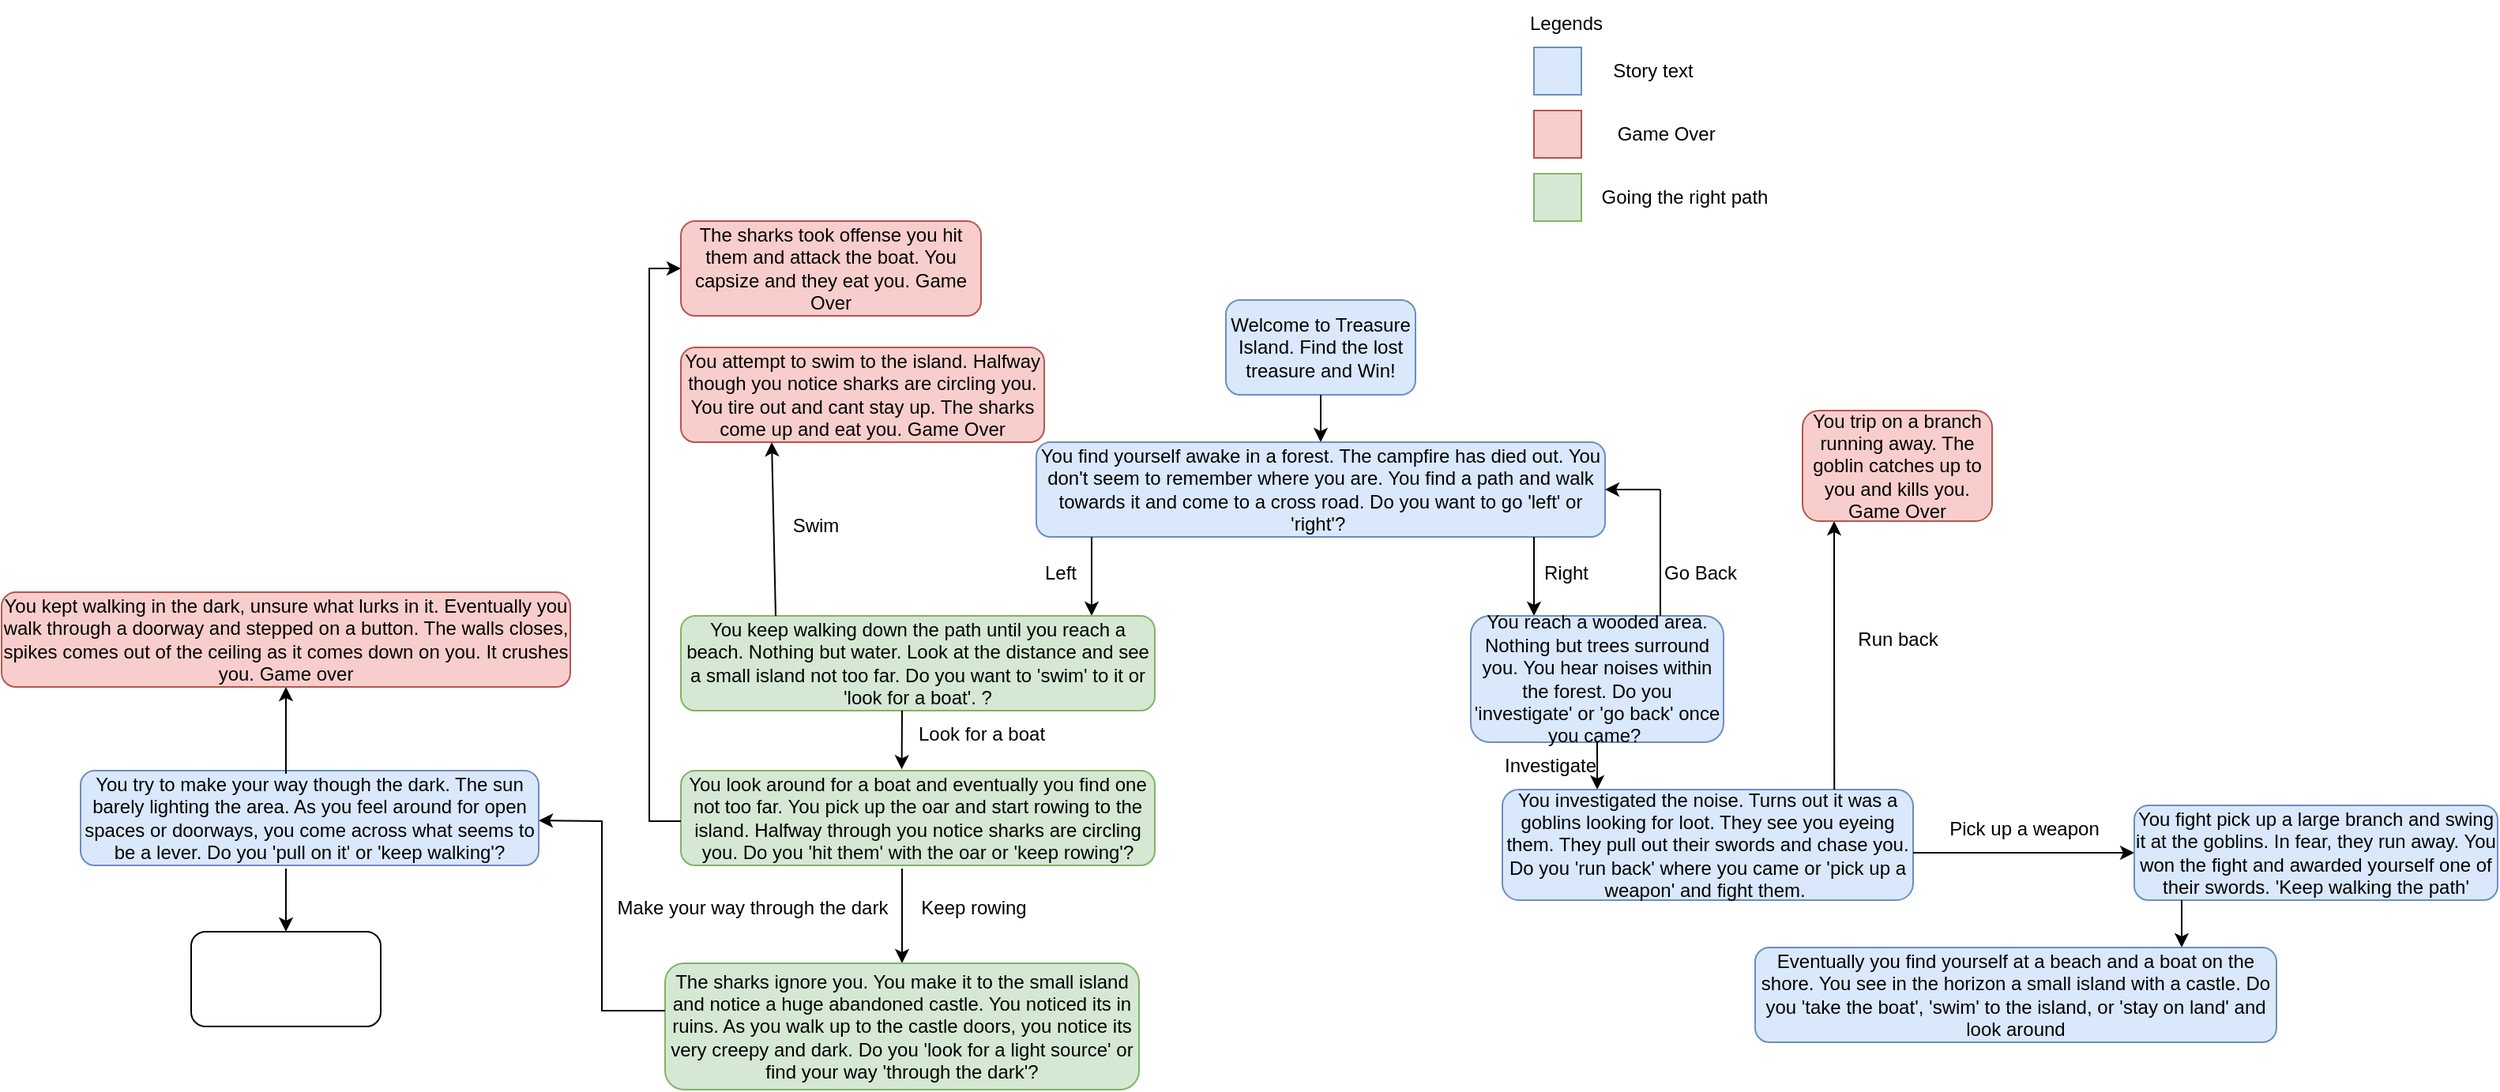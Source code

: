 <mxfile version="27.1.6">
  <diagram name="Page-1" id="nA8R2Uflea7_MUQeuWz6">
    <mxGraphModel dx="2276" dy="1851" grid="1" gridSize="10" guides="1" tooltips="1" connect="1" arrows="1" fold="1" page="1" pageScale="1" pageWidth="850" pageHeight="1100" math="0" shadow="0">
      <root>
        <mxCell id="0" />
        <mxCell id="1" parent="0" />
        <mxCell id="Q4N4TB07SpjPwnumBZzV-1" value="Welcome to Treasure Island. Find the lost treasure and Win!" style="rounded=1;whiteSpace=wrap;html=1;fillColor=#dae8fc;strokeColor=#6c8ebf;" vertex="1" parent="1">
          <mxGeometry x="-45" y="-850" width="120" height="60" as="geometry" />
        </mxCell>
        <mxCell id="Q4N4TB07SpjPwnumBZzV-2" value="" style="endArrow=classic;html=1;rounded=0;" edge="1" parent="1">
          <mxGeometry width="50" height="50" relative="1" as="geometry">
            <mxPoint x="15" y="-790" as="sourcePoint" />
            <mxPoint x="15" y="-760" as="targetPoint" />
          </mxGeometry>
        </mxCell>
        <mxCell id="Q4N4TB07SpjPwnumBZzV-4" value="You find yourself awake in a forest. The campfire has died out. You don&#39;t seem to remember where you are. You find a path and walk towards it and come to a cross road. Do you want to go &#39;left&#39; or &#39;right&#39;?&amp;nbsp;" style="rounded=1;whiteSpace=wrap;html=1;fillColor=#dae8fc;strokeColor=#6c8ebf;" vertex="1" parent="1">
          <mxGeometry x="-165" y="-760" width="360" height="60" as="geometry" />
        </mxCell>
        <mxCell id="Q4N4TB07SpjPwnumBZzV-5" value="" style="endArrow=classic;html=1;rounded=0;" edge="1" parent="1">
          <mxGeometry width="50" height="50" relative="1" as="geometry">
            <mxPoint x="150" y="-700" as="sourcePoint" />
            <mxPoint x="150" y="-650" as="targetPoint" />
          </mxGeometry>
        </mxCell>
        <mxCell id="Q4N4TB07SpjPwnumBZzV-6" value="" style="endArrow=classic;html=1;rounded=0;" edge="1" parent="1">
          <mxGeometry width="50" height="50" relative="1" as="geometry">
            <mxPoint x="-130" y="-700" as="sourcePoint" />
            <mxPoint x="-130" y="-650" as="targetPoint" />
          </mxGeometry>
        </mxCell>
        <mxCell id="Q4N4TB07SpjPwnumBZzV-7" value="You keep walking down the path until you reach a beach. Nothing but water. Look at the distance and see a small island not too far. Do you want to &#39;swim&#39; to it or &#39;look for a boat&#39;. ?" style="rounded=1;whiteSpace=wrap;html=1;fillColor=#d5e8d4;strokeColor=#82b366;" vertex="1" parent="1">
          <mxGeometry x="-390" y="-650" width="300" height="60" as="geometry" />
        </mxCell>
        <mxCell id="Q4N4TB07SpjPwnumBZzV-8" value="You reach a wooded area. Nothing but trees surround you. You hear noises within the forest. Do you &#39;investigate&#39; or &#39;go back&#39; once you came?&amp;nbsp;" style="rounded=1;whiteSpace=wrap;html=1;fillColor=#dae8fc;strokeColor=#6c8ebf;" vertex="1" parent="1">
          <mxGeometry x="110" y="-650" width="160" height="80" as="geometry" />
        </mxCell>
        <mxCell id="Q4N4TB07SpjPwnumBZzV-9" value="Left" style="text;html=1;align=center;verticalAlign=middle;resizable=0;points=[];autosize=1;strokeColor=none;fillColor=none;" vertex="1" parent="1">
          <mxGeometry x="-170" y="-692" width="40" height="30" as="geometry" />
        </mxCell>
        <mxCell id="Q4N4TB07SpjPwnumBZzV-11" value="Right" style="text;html=1;align=center;verticalAlign=middle;resizable=0;points=[];autosize=1;strokeColor=none;fillColor=none;" vertex="1" parent="1">
          <mxGeometry x="145" y="-692" width="50" height="30" as="geometry" />
        </mxCell>
        <mxCell id="Q4N4TB07SpjPwnumBZzV-15" value="" style="endArrow=none;html=1;rounded=0;" edge="1" parent="1">
          <mxGeometry width="50" height="50" relative="1" as="geometry">
            <mxPoint x="230" y="-650" as="sourcePoint" />
            <mxPoint x="230" y="-730" as="targetPoint" />
          </mxGeometry>
        </mxCell>
        <mxCell id="Q4N4TB07SpjPwnumBZzV-16" value="" style="endArrow=classic;html=1;rounded=0;entryX=1;entryY=0.5;entryDx=0;entryDy=0;" edge="1" parent="1" target="Q4N4TB07SpjPwnumBZzV-4">
          <mxGeometry width="50" height="50" relative="1" as="geometry">
            <mxPoint x="230" y="-730" as="sourcePoint" />
            <mxPoint x="280" y="-780" as="targetPoint" />
          </mxGeometry>
        </mxCell>
        <mxCell id="Q4N4TB07SpjPwnumBZzV-17" value="Go Back" style="text;html=1;align=center;verticalAlign=middle;resizable=0;points=[];autosize=1;strokeColor=none;fillColor=none;" vertex="1" parent="1">
          <mxGeometry x="220" y="-692" width="70" height="30" as="geometry" />
        </mxCell>
        <mxCell id="Q4N4TB07SpjPwnumBZzV-18" value="" style="endArrow=classic;html=1;rounded=0;entryX=0.231;entryY=0;entryDx=0;entryDy=0;entryPerimeter=0;" edge="1" parent="1" target="Q4N4TB07SpjPwnumBZzV-20">
          <mxGeometry width="50" height="50" relative="1" as="geometry">
            <mxPoint x="190" y="-570" as="sourcePoint" />
            <mxPoint x="190" y="-530" as="targetPoint" />
          </mxGeometry>
        </mxCell>
        <mxCell id="Q4N4TB07SpjPwnumBZzV-20" value="You investigated the noise. Turns out it was a goblins looking for loot. They see you eyeing them. They pull out their swords and chase you. Do you &#39;run back&#39; where you came or &#39;pick up a weapon&#39; and fight them.&amp;nbsp;" style="rounded=1;whiteSpace=wrap;html=1;fillColor=#dae8fc;strokeColor=#6c8ebf;" vertex="1" parent="1">
          <mxGeometry x="130" y="-540" width="260" height="70" as="geometry" />
        </mxCell>
        <mxCell id="Q4N4TB07SpjPwnumBZzV-21" value="" style="endArrow=classic;html=1;rounded=0;exitX=0.962;exitY=0;exitDx=0;exitDy=0;exitPerimeter=0;" edge="1" parent="1">
          <mxGeometry width="50" height="50" relative="1" as="geometry">
            <mxPoint x="340.12" y="-540" as="sourcePoint" />
            <mxPoint x="340" y="-710" as="targetPoint" />
            <Array as="points">
              <mxPoint x="340" y="-670" />
            </Array>
          </mxGeometry>
        </mxCell>
        <mxCell id="Q4N4TB07SpjPwnumBZzV-22" value="You trip on a branch running away. The goblin catches up to you and kills you. Game Over" style="rounded=1;whiteSpace=wrap;html=1;fillColor=#f8cecc;strokeColor=#b85450;" vertex="1" parent="1">
          <mxGeometry x="320" y="-780" width="120" height="70" as="geometry" />
        </mxCell>
        <mxCell id="Q4N4TB07SpjPwnumBZzV-23" value="Run back" style="text;html=1;align=center;verticalAlign=middle;resizable=0;points=[];autosize=1;strokeColor=none;fillColor=none;" vertex="1" parent="1">
          <mxGeometry x="345" y="-650" width="70" height="30" as="geometry" />
        </mxCell>
        <mxCell id="Q4N4TB07SpjPwnumBZzV-28" value="Investigate" style="text;html=1;align=center;verticalAlign=middle;resizable=0;points=[];autosize=1;strokeColor=none;fillColor=none;" vertex="1" parent="1">
          <mxGeometry x="120" y="-570" width="80" height="30" as="geometry" />
        </mxCell>
        <mxCell id="Q4N4TB07SpjPwnumBZzV-29" value="" style="endArrow=classic;html=1;rounded=0;entryX=0.25;entryY=1;entryDx=0;entryDy=0;" edge="1" parent="1" target="Q4N4TB07SpjPwnumBZzV-30">
          <mxGeometry width="50" height="50" relative="1" as="geometry">
            <mxPoint x="-330" y="-650" as="sourcePoint" />
            <mxPoint x="-330" y="-770" as="targetPoint" />
          </mxGeometry>
        </mxCell>
        <mxCell id="Q4N4TB07SpjPwnumBZzV-30" value="You attempt to swim to the island. Halfway though you notice sharks are circling you. You tire out and cant stay up. The sharks come up and eat you. Game Over" style="rounded=1;whiteSpace=wrap;html=1;fillColor=#f8cecc;strokeColor=#b85450;" vertex="1" parent="1">
          <mxGeometry x="-390" y="-820" width="230" height="60" as="geometry" />
        </mxCell>
        <mxCell id="Q4N4TB07SpjPwnumBZzV-31" value="Swim" style="text;html=1;align=center;verticalAlign=middle;resizable=0;points=[];autosize=1;strokeColor=none;fillColor=none;" vertex="1" parent="1">
          <mxGeometry x="-330" y="-722" width="50" height="30" as="geometry" />
        </mxCell>
        <mxCell id="Q4N4TB07SpjPwnumBZzV-32" value="" style="endArrow=classic;html=1;rounded=0;entryX=0.466;entryY=-0.014;entryDx=0;entryDy=0;entryPerimeter=0;" edge="1" parent="1" target="Q4N4TB07SpjPwnumBZzV-33">
          <mxGeometry width="50" height="50" relative="1" as="geometry">
            <mxPoint x="-250" y="-590" as="sourcePoint" />
            <mxPoint x="-199.706" y="-552.0" as="targetPoint" />
          </mxGeometry>
        </mxCell>
        <mxCell id="Q4N4TB07SpjPwnumBZzV-33" value="You look around for a boat and eventually you find one not too far. You pick up the oar and start rowing to the island. Halfway through you notice sharks are circling you. Do you &#39;hit them&#39; with the oar or &#39;keep rowing&#39;?" style="rounded=1;whiteSpace=wrap;html=1;fillColor=#d5e8d4;strokeColor=#82b366;" vertex="1" parent="1">
          <mxGeometry x="-390" y="-552" width="300" height="60" as="geometry" />
        </mxCell>
        <mxCell id="Q4N4TB07SpjPwnumBZzV-34" value="Look for a boat" style="text;html=1;align=center;verticalAlign=middle;resizable=0;points=[];autosize=1;strokeColor=none;fillColor=none;" vertex="1" parent="1">
          <mxGeometry x="-250" y="-590" width="100" height="30" as="geometry" />
        </mxCell>
        <mxCell id="Q4N4TB07SpjPwnumBZzV-36" value="" style="endArrow=classic;html=1;rounded=0;" edge="1" parent="1" target="Q4N4TB07SpjPwnumBZzV-37">
          <mxGeometry width="50" height="50" relative="1" as="geometry">
            <mxPoint x="-390" y="-520" as="sourcePoint" />
            <mxPoint x="-380" y="-870" as="targetPoint" />
            <Array as="points">
              <mxPoint x="-410" y="-520" />
              <mxPoint x="-410" y="-870" />
            </Array>
          </mxGeometry>
        </mxCell>
        <mxCell id="Q4N4TB07SpjPwnumBZzV-37" value="The sharks took offense you hit them and attack the boat. You capsize and they eat you. Game Over" style="rounded=1;whiteSpace=wrap;html=1;fillColor=#f8cecc;strokeColor=#b85450;" vertex="1" parent="1">
          <mxGeometry x="-390" y="-900" width="190" height="60" as="geometry" />
        </mxCell>
        <mxCell id="Q4N4TB07SpjPwnumBZzV-38" value="" style="rounded=0;whiteSpace=wrap;html=1;fillColor=#dae8fc;strokeColor=#6c8ebf;" vertex="1" parent="1">
          <mxGeometry x="150" y="-1010" width="30" height="30" as="geometry" />
        </mxCell>
        <mxCell id="Q4N4TB07SpjPwnumBZzV-39" value="" style="rounded=0;whiteSpace=wrap;html=1;fillColor=#f8cecc;strokeColor=#b85450;" vertex="1" parent="1">
          <mxGeometry x="150" y="-970" width="30" height="30" as="geometry" />
        </mxCell>
        <mxCell id="Q4N4TB07SpjPwnumBZzV-40" value="" style="rounded=0;whiteSpace=wrap;html=1;fillColor=#d5e8d4;strokeColor=#82b366;" vertex="1" parent="1">
          <mxGeometry x="150" y="-930" width="30" height="30" as="geometry" />
        </mxCell>
        <mxCell id="Q4N4TB07SpjPwnumBZzV-41" value="Legends" style="text;html=1;align=center;verticalAlign=middle;resizable=0;points=[];autosize=1;strokeColor=none;fillColor=none;" vertex="1" parent="1">
          <mxGeometry x="135" y="-1040" width="70" height="30" as="geometry" />
        </mxCell>
        <mxCell id="Q4N4TB07SpjPwnumBZzV-42" value="Story text" style="text;html=1;align=center;verticalAlign=middle;resizable=0;points=[];autosize=1;strokeColor=none;fillColor=none;" vertex="1" parent="1">
          <mxGeometry x="190" y="-1010" width="70" height="30" as="geometry" />
        </mxCell>
        <mxCell id="Q4N4TB07SpjPwnumBZzV-43" value="Game Over&amp;nbsp;" style="text;html=1;align=center;verticalAlign=middle;resizable=0;points=[];autosize=1;strokeColor=none;fillColor=none;" vertex="1" parent="1">
          <mxGeometry x="190" y="-970" width="90" height="30" as="geometry" />
        </mxCell>
        <mxCell id="Q4N4TB07SpjPwnumBZzV-44" value="Going the right path" style="text;html=1;align=center;verticalAlign=middle;resizable=0;points=[];autosize=1;strokeColor=none;fillColor=none;" vertex="1" parent="1">
          <mxGeometry x="180" y="-930" width="130" height="30" as="geometry" />
        </mxCell>
        <mxCell id="Q4N4TB07SpjPwnumBZzV-45" value="" style="endArrow=classic;html=1;rounded=0;" edge="1" parent="1" target="Q4N4TB07SpjPwnumBZzV-46">
          <mxGeometry width="50" height="50" relative="1" as="geometry">
            <mxPoint x="-250" y="-490" as="sourcePoint" />
            <mxPoint x="-250" y="-450" as="targetPoint" />
          </mxGeometry>
        </mxCell>
        <mxCell id="Q4N4TB07SpjPwnumBZzV-46" value="The sharks ignore you. You make it to the small island and notice a huge abandoned castle. You noticed its in ruins. As you walk up to the castle doors, you notice its very creepy and dark. Do you &#39;look for a light source&#39; or find your way &#39;through the dark&#39;?" style="rounded=1;whiteSpace=wrap;html=1;fillColor=#d5e8d4;strokeColor=#82b366;" vertex="1" parent="1">
          <mxGeometry x="-400" y="-430" width="300" height="80" as="geometry" />
        </mxCell>
        <mxCell id="Q4N4TB07SpjPwnumBZzV-47" value="Keep rowing" style="text;html=1;align=center;verticalAlign=middle;resizable=0;points=[];autosize=1;strokeColor=none;fillColor=none;" vertex="1" parent="1">
          <mxGeometry x="-250" y="-480" width="90" height="30" as="geometry" />
        </mxCell>
        <mxCell id="Q4N4TB07SpjPwnumBZzV-48" value="" style="endArrow=classic;html=1;rounded=0;" edge="1" parent="1" target="Q4N4TB07SpjPwnumBZzV-49">
          <mxGeometry width="50" height="50" relative="1" as="geometry">
            <mxPoint x="-400" y="-400" as="sourcePoint" />
            <mxPoint x="-480" y="-520" as="targetPoint" />
            <Array as="points">
              <mxPoint x="-440" y="-400" />
              <mxPoint x="-440" y="-520" />
            </Array>
          </mxGeometry>
        </mxCell>
        <mxCell id="Q4N4TB07SpjPwnumBZzV-49" value="You try to make your way though the dark. The sun barely lighting the area. As you feel around for open spaces or doorways, you come across what seems to be a lever. Do you &#39;pull on it&#39; or &#39;keep walking&#39;?" style="rounded=1;whiteSpace=wrap;html=1;fillColor=#dae8fc;strokeColor=#6c8ebf;" vertex="1" parent="1">
          <mxGeometry x="-770" y="-552" width="290" height="60" as="geometry" />
        </mxCell>
        <mxCell id="Q4N4TB07SpjPwnumBZzV-50" value="Make your way through the dark" style="text;html=1;align=center;verticalAlign=middle;resizable=0;points=[];autosize=1;strokeColor=none;fillColor=none;" vertex="1" parent="1">
          <mxGeometry x="-440" y="-480" width="190" height="30" as="geometry" />
        </mxCell>
        <mxCell id="Q4N4TB07SpjPwnumBZzV-51" value="" style="endArrow=classic;html=1;rounded=0;" edge="1" parent="1" target="Q4N4TB07SpjPwnumBZzV-52">
          <mxGeometry width="50" height="50" relative="1" as="geometry">
            <mxPoint x="-640" y="-490" as="sourcePoint" />
            <mxPoint x="-640" y="-440" as="targetPoint" />
          </mxGeometry>
        </mxCell>
        <mxCell id="Q4N4TB07SpjPwnumBZzV-52" value="" style="rounded=1;whiteSpace=wrap;html=1;" vertex="1" parent="1">
          <mxGeometry x="-700" y="-450" width="120" height="60" as="geometry" />
        </mxCell>
        <mxCell id="Q4N4TB07SpjPwnumBZzV-53" value="" style="endArrow=classic;html=1;rounded=0;" edge="1" parent="1" target="Q4N4TB07SpjPwnumBZzV-54">
          <mxGeometry width="50" height="50" relative="1" as="geometry">
            <mxPoint x="-640" y="-550" as="sourcePoint" />
            <mxPoint x="-640" y="-600" as="targetPoint" />
          </mxGeometry>
        </mxCell>
        <mxCell id="Q4N4TB07SpjPwnumBZzV-54" value="You kept walking in the dark, unsure what lurks in it. Eventually you walk through a doorway and stepped on a button. The walls closes, spikes comes out of the ceiling as it comes down on you. It crushes you. Game over" style="rounded=1;whiteSpace=wrap;html=1;fillColor=#f8cecc;strokeColor=#b85450;" vertex="1" parent="1">
          <mxGeometry x="-820" y="-665" width="360" height="60" as="geometry" />
        </mxCell>
        <mxCell id="Q4N4TB07SpjPwnumBZzV-55" value="" style="endArrow=classic;html=1;rounded=0;" edge="1" parent="1" target="Q4N4TB07SpjPwnumBZzV-56">
          <mxGeometry width="50" height="50" relative="1" as="geometry">
            <mxPoint x="390" y="-500" as="sourcePoint" />
            <mxPoint x="440" y="-500" as="targetPoint" />
          </mxGeometry>
        </mxCell>
        <mxCell id="Q4N4TB07SpjPwnumBZzV-56" value="You fight pick up a large branch and swing it at the goblins. In fear, they run away. You won the fight and awarded yourself one of their swords. &#39;Keep walking the path&#39;" style="rounded=1;whiteSpace=wrap;html=1;fillColor=#dae8fc;strokeColor=#6c8ebf;" vertex="1" parent="1">
          <mxGeometry x="530" y="-530" width="230" height="60" as="geometry" />
        </mxCell>
        <mxCell id="Q4N4TB07SpjPwnumBZzV-57" value="" style="endArrow=classic;html=1;rounded=0;" edge="1" parent="1">
          <mxGeometry width="50" height="50" relative="1" as="geometry">
            <mxPoint x="560" y="-470" as="sourcePoint" />
            <mxPoint x="560" y="-440" as="targetPoint" />
          </mxGeometry>
        </mxCell>
        <mxCell id="Q4N4TB07SpjPwnumBZzV-59" value="Eventually you find yourself at a beach and a boat on the shore. You see in the horizon a small island with a castle. Do you &#39;take the boat&#39;, &#39;swim&#39; to the island, or &#39;stay on land&#39; and look around" style="rounded=1;whiteSpace=wrap;html=1;fillColor=#dae8fc;strokeColor=#6c8ebf;" vertex="1" parent="1">
          <mxGeometry x="290" y="-440" width="330" height="60" as="geometry" />
        </mxCell>
        <mxCell id="Q4N4TB07SpjPwnumBZzV-61" value="Pick up a weapon" style="text;html=1;align=center;verticalAlign=middle;resizable=0;points=[];autosize=1;strokeColor=none;fillColor=none;" vertex="1" parent="1">
          <mxGeometry x="400" y="-530" width="120" height="30" as="geometry" />
        </mxCell>
      </root>
    </mxGraphModel>
  </diagram>
</mxfile>
